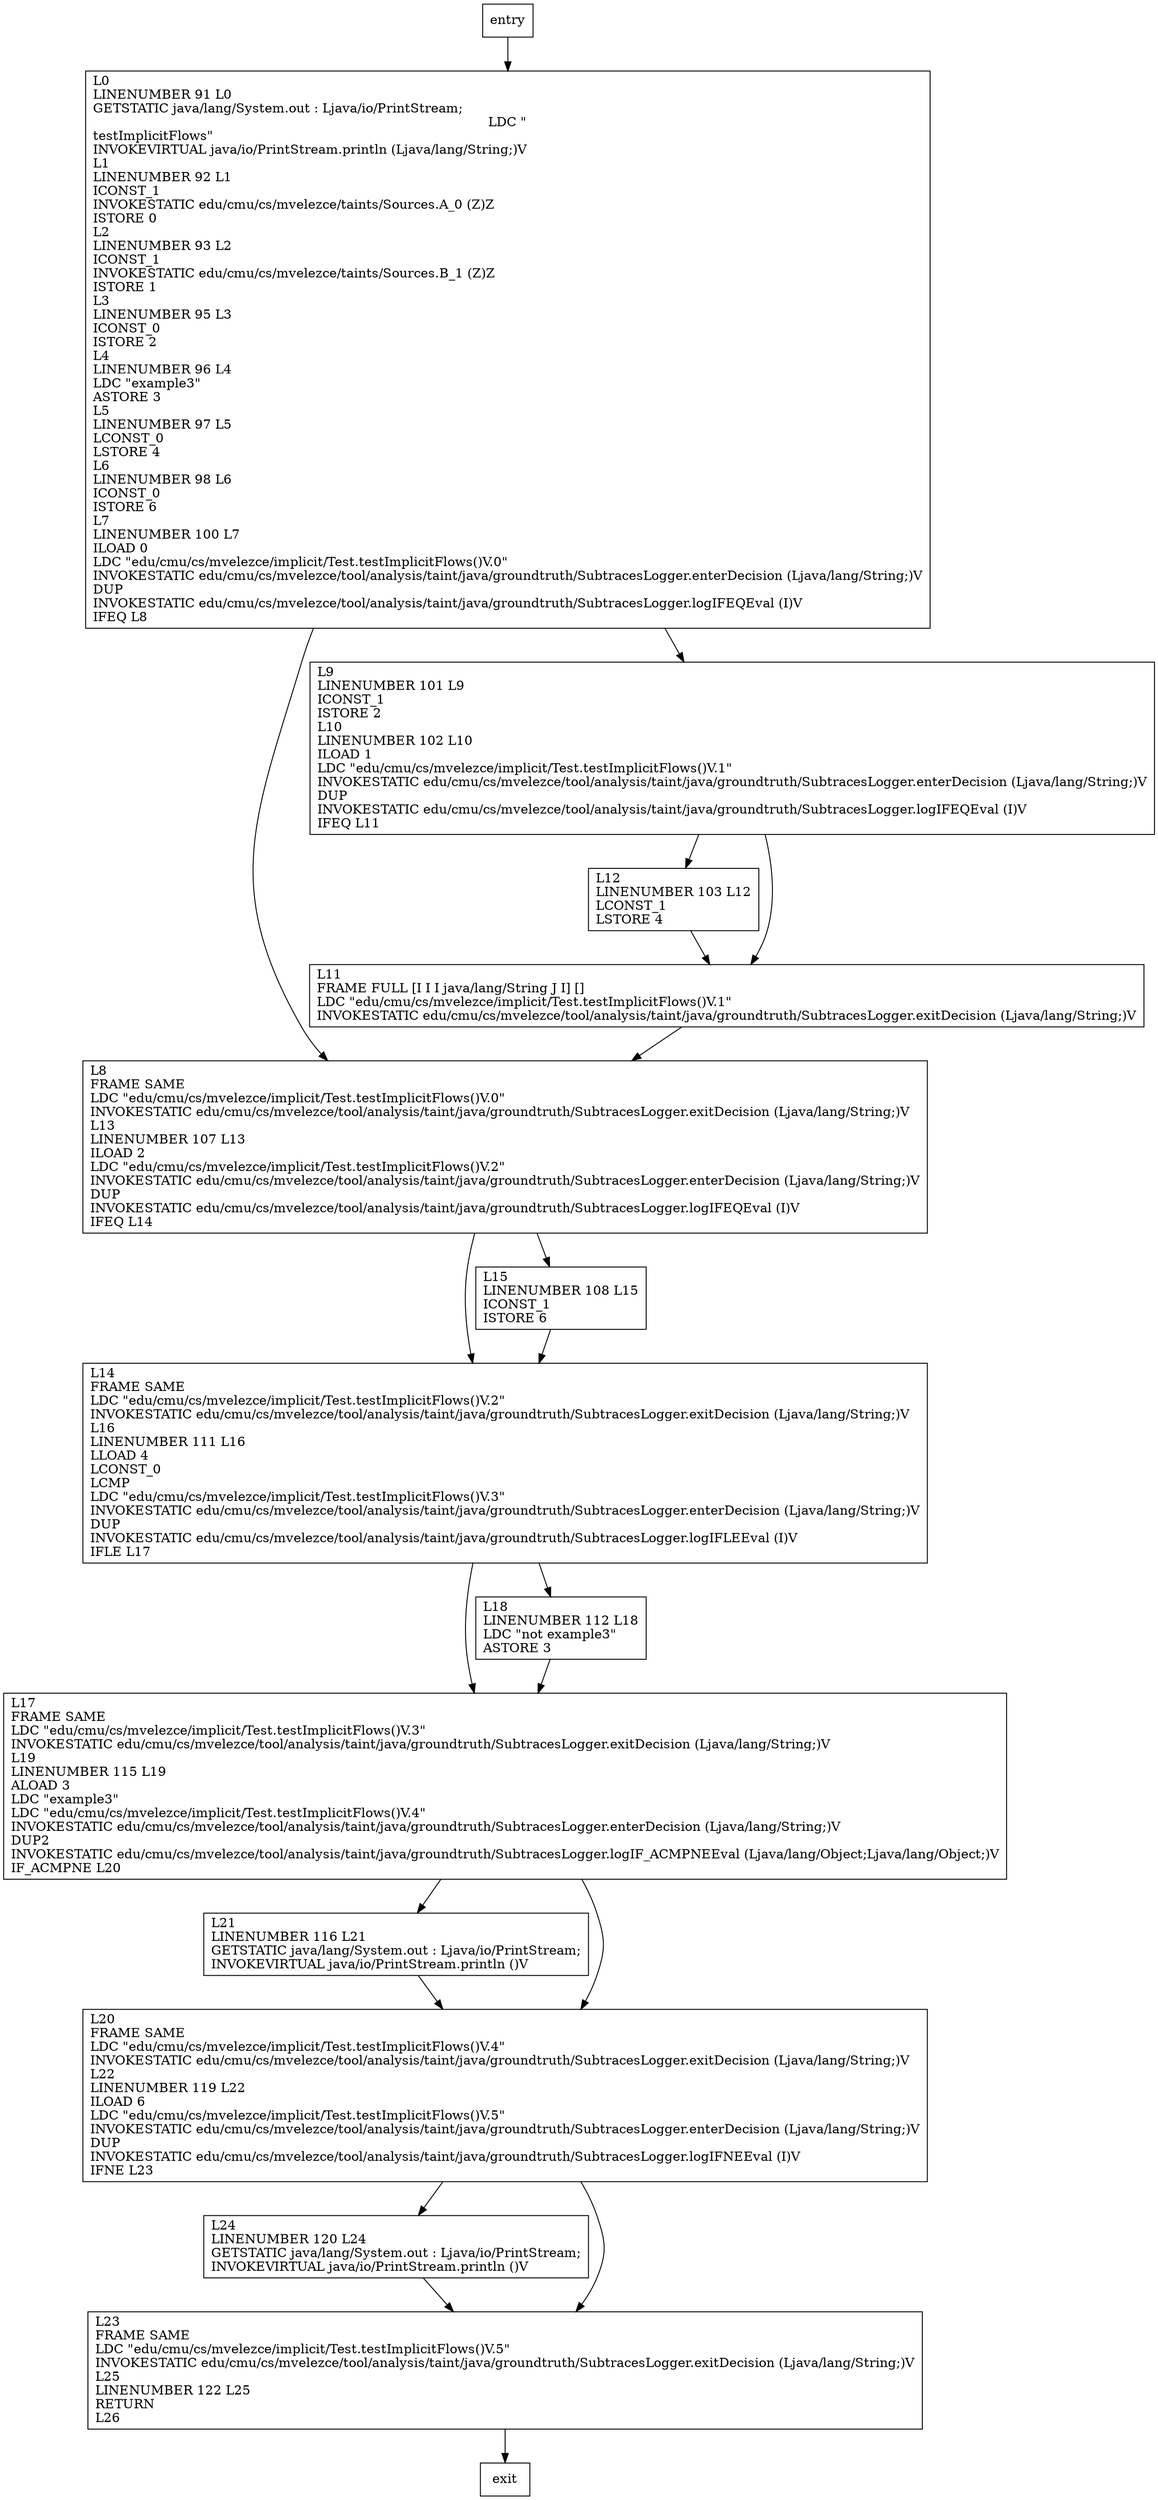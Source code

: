 digraph testImplicitFlows {
node [shape=record];
753233180 [label="L12\lLINENUMBER 103 L12\lLCONST_1\lLSTORE 4\l"];
408914073 [label="L17\lFRAME SAME\lLDC \"edu/cmu/cs/mvelezce/implicit/Test.testImplicitFlows()V.3\"\lINVOKESTATIC edu/cmu/cs/mvelezce/tool/analysis/taint/java/groundtruth/SubtracesLogger.exitDecision (Ljava/lang/String;)V\lL19\lLINENUMBER 115 L19\lALOAD 3\lLDC \"example3\"\lLDC \"edu/cmu/cs/mvelezce/implicit/Test.testImplicitFlows()V.4\"\lINVOKESTATIC edu/cmu/cs/mvelezce/tool/analysis/taint/java/groundtruth/SubtracesLogger.enterDecision (Ljava/lang/String;)V\lDUP2\lINVOKESTATIC edu/cmu/cs/mvelezce/tool/analysis/taint/java/groundtruth/SubtracesLogger.logIF_ACMPNEEval (Ljava/lang/Object;Ljava/lang/Object;)V\lIF_ACMPNE L20\l"];
1560285603 [label="L11\lFRAME FULL [I I I java/lang/String J I] []\lLDC \"edu/cmu/cs/mvelezce/implicit/Test.testImplicitFlows()V.1\"\lINVOKESTATIC edu/cmu/cs/mvelezce/tool/analysis/taint/java/groundtruth/SubtracesLogger.exitDecision (Ljava/lang/String;)V\l"];
1158616210 [label="L14\lFRAME SAME\lLDC \"edu/cmu/cs/mvelezce/implicit/Test.testImplicitFlows()V.2\"\lINVOKESTATIC edu/cmu/cs/mvelezce/tool/analysis/taint/java/groundtruth/SubtracesLogger.exitDecision (Ljava/lang/String;)V\lL16\lLINENUMBER 111 L16\lLLOAD 4\lLCONST_0\lLCMP\lLDC \"edu/cmu/cs/mvelezce/implicit/Test.testImplicitFlows()V.3\"\lINVOKESTATIC edu/cmu/cs/mvelezce/tool/analysis/taint/java/groundtruth/SubtracesLogger.enterDecision (Ljava/lang/String;)V\lDUP\lINVOKESTATIC edu/cmu/cs/mvelezce/tool/analysis/taint/java/groundtruth/SubtracesLogger.logIFLEEval (I)V\lIFLE L17\l"];
847226474 [label="L8\lFRAME SAME\lLDC \"edu/cmu/cs/mvelezce/implicit/Test.testImplicitFlows()V.0\"\lINVOKESTATIC edu/cmu/cs/mvelezce/tool/analysis/taint/java/groundtruth/SubtracesLogger.exitDecision (Ljava/lang/String;)V\lL13\lLINENUMBER 107 L13\lILOAD 2\lLDC \"edu/cmu/cs/mvelezce/implicit/Test.testImplicitFlows()V.2\"\lINVOKESTATIC edu/cmu/cs/mvelezce/tool/analysis/taint/java/groundtruth/SubtracesLogger.enterDecision (Ljava/lang/String;)V\lDUP\lINVOKESTATIC edu/cmu/cs/mvelezce/tool/analysis/taint/java/groundtruth/SubtracesLogger.logIFEQEval (I)V\lIFEQ L14\l"];
128204151 [label="L9\lLINENUMBER 101 L9\lICONST_1\lISTORE 2\lL10\lLINENUMBER 102 L10\lILOAD 1\lLDC \"edu/cmu/cs/mvelezce/implicit/Test.testImplicitFlows()V.1\"\lINVOKESTATIC edu/cmu/cs/mvelezce/tool/analysis/taint/java/groundtruth/SubtracesLogger.enterDecision (Ljava/lang/String;)V\lDUP\lINVOKESTATIC edu/cmu/cs/mvelezce/tool/analysis/taint/java/groundtruth/SubtracesLogger.logIFEQEval (I)V\lIFEQ L11\l"];
539079497 [label="L24\lLINENUMBER 120 L24\lGETSTATIC java/lang/System.out : Ljava/io/PrintStream;\lINVOKEVIRTUAL java/io/PrintStream.println ()V\l"];
534088451 [label="L18\lLINENUMBER 112 L18\lLDC \"not example3\"\lASTORE 3\l"];
1257688279 [label="L21\lLINENUMBER 116 L21\lGETSTATIC java/lang/System.out : Ljava/io/PrintStream;\lINVOKEVIRTUAL java/io/PrintStream.println ()V\l"];
160371564 [label="L0\lLINENUMBER 91 L0\lGETSTATIC java/lang/System.out : Ljava/io/PrintStream;\lLDC \"\ntestImplicitFlows\"\lINVOKEVIRTUAL java/io/PrintStream.println (Ljava/lang/String;)V\lL1\lLINENUMBER 92 L1\lICONST_1\lINVOKESTATIC edu/cmu/cs/mvelezce/taints/Sources.A_0 (Z)Z\lISTORE 0\lL2\lLINENUMBER 93 L2\lICONST_1\lINVOKESTATIC edu/cmu/cs/mvelezce/taints/Sources.B_1 (Z)Z\lISTORE 1\lL3\lLINENUMBER 95 L3\lICONST_0\lISTORE 2\lL4\lLINENUMBER 96 L4\lLDC \"example3\"\lASTORE 3\lL5\lLINENUMBER 97 L5\lLCONST_0\lLSTORE 4\lL6\lLINENUMBER 98 L6\lICONST_0\lISTORE 6\lL7\lLINENUMBER 100 L7\lILOAD 0\lLDC \"edu/cmu/cs/mvelezce/implicit/Test.testImplicitFlows()V.0\"\lINVOKESTATIC edu/cmu/cs/mvelezce/tool/analysis/taint/java/groundtruth/SubtracesLogger.enterDecision (Ljava/lang/String;)V\lDUP\lINVOKESTATIC edu/cmu/cs/mvelezce/tool/analysis/taint/java/groundtruth/SubtracesLogger.logIFEQEval (I)V\lIFEQ L8\l"];
2011228831 [label="L20\lFRAME SAME\lLDC \"edu/cmu/cs/mvelezce/implicit/Test.testImplicitFlows()V.4\"\lINVOKESTATIC edu/cmu/cs/mvelezce/tool/analysis/taint/java/groundtruth/SubtracesLogger.exitDecision (Ljava/lang/String;)V\lL22\lLINENUMBER 119 L22\lILOAD 6\lLDC \"edu/cmu/cs/mvelezce/implicit/Test.testImplicitFlows()V.5\"\lINVOKESTATIC edu/cmu/cs/mvelezce/tool/analysis/taint/java/groundtruth/SubtracesLogger.enterDecision (Ljava/lang/String;)V\lDUP\lINVOKESTATIC edu/cmu/cs/mvelezce/tool/analysis/taint/java/groundtruth/SubtracesLogger.logIFNEEval (I)V\lIFNE L23\l"];
320843706 [label="L23\lFRAME SAME\lLDC \"edu/cmu/cs/mvelezce/implicit/Test.testImplicitFlows()V.5\"\lINVOKESTATIC edu/cmu/cs/mvelezce/tool/analysis/taint/java/groundtruth/SubtracesLogger.exitDecision (Ljava/lang/String;)V\lL25\lLINENUMBER 122 L25\lRETURN\lL26\l"];
1676071452 [label="L15\lLINENUMBER 108 L15\lICONST_1\lISTORE 6\l"];
entry;
exit;
753233180 -> 1560285603;
408914073 -> 1257688279;
408914073 -> 2011228831;
1560285603 -> 847226474;
1158616210 -> 534088451;
1158616210 -> 408914073;
847226474 -> 1158616210;
847226474 -> 1676071452;
128204151 -> 753233180;
128204151 -> 1560285603;
539079497 -> 320843706;
entry -> 160371564;
534088451 -> 408914073;
1257688279 -> 2011228831;
160371564 -> 847226474;
160371564 -> 128204151;
2011228831 -> 320843706;
2011228831 -> 539079497;
320843706 -> exit;
1676071452 -> 1158616210;
}
